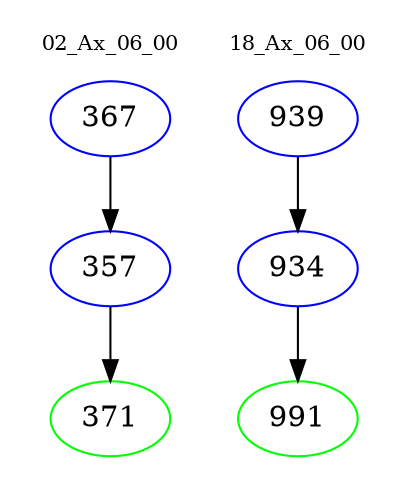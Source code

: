 digraph{
subgraph cluster_0 {
color = white
label = "02_Ax_06_00";
fontsize=10;
T0_367 [label="367", color="blue"]
T0_367 -> T0_357 [color="black"]
T0_357 [label="357", color="blue"]
T0_357 -> T0_371 [color="black"]
T0_371 [label="371", color="green"]
}
subgraph cluster_1 {
color = white
label = "18_Ax_06_00";
fontsize=10;
T1_939 [label="939", color="blue"]
T1_939 -> T1_934 [color="black"]
T1_934 [label="934", color="blue"]
T1_934 -> T1_991 [color="black"]
T1_991 [label="991", color="green"]
}
}
